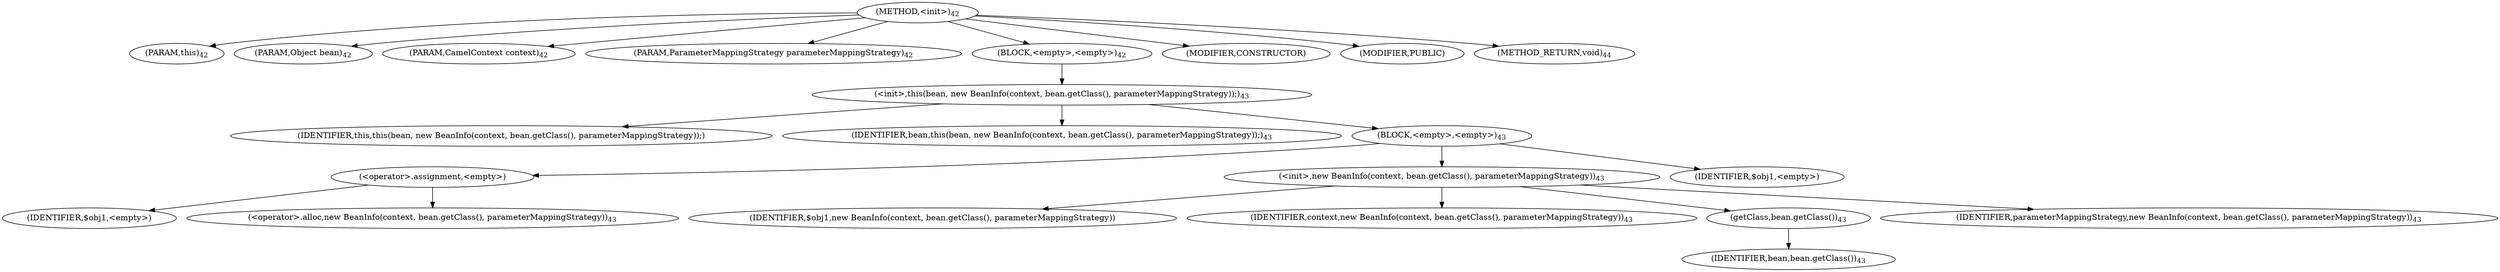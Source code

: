 digraph "&lt;init&gt;" {  
"79" [label = <(METHOD,&lt;init&gt;)<SUB>42</SUB>> ]
"10" [label = <(PARAM,this)<SUB>42</SUB>> ]
"80" [label = <(PARAM,Object bean)<SUB>42</SUB>> ]
"81" [label = <(PARAM,CamelContext context)<SUB>42</SUB>> ]
"82" [label = <(PARAM,ParameterMappingStrategy parameterMappingStrategy)<SUB>42</SUB>> ]
"83" [label = <(BLOCK,&lt;empty&gt;,&lt;empty&gt;)<SUB>42</SUB>> ]
"84" [label = <(&lt;init&gt;,this(bean, new BeanInfo(context, bean.getClass(), parameterMappingStrategy));)<SUB>43</SUB>> ]
"9" [label = <(IDENTIFIER,this,this(bean, new BeanInfo(context, bean.getClass(), parameterMappingStrategy));)> ]
"85" [label = <(IDENTIFIER,bean,this(bean, new BeanInfo(context, bean.getClass(), parameterMappingStrategy));)<SUB>43</SUB>> ]
"86" [label = <(BLOCK,&lt;empty&gt;,&lt;empty&gt;)<SUB>43</SUB>> ]
"87" [label = <(&lt;operator&gt;.assignment,&lt;empty&gt;)> ]
"88" [label = <(IDENTIFIER,$obj1,&lt;empty&gt;)> ]
"89" [label = <(&lt;operator&gt;.alloc,new BeanInfo(context, bean.getClass(), parameterMappingStrategy))<SUB>43</SUB>> ]
"90" [label = <(&lt;init&gt;,new BeanInfo(context, bean.getClass(), parameterMappingStrategy))<SUB>43</SUB>> ]
"91" [label = <(IDENTIFIER,$obj1,new BeanInfo(context, bean.getClass(), parameterMappingStrategy))> ]
"92" [label = <(IDENTIFIER,context,new BeanInfo(context, bean.getClass(), parameterMappingStrategy))<SUB>43</SUB>> ]
"93" [label = <(getClass,bean.getClass())<SUB>43</SUB>> ]
"94" [label = <(IDENTIFIER,bean,bean.getClass())<SUB>43</SUB>> ]
"95" [label = <(IDENTIFIER,parameterMappingStrategy,new BeanInfo(context, bean.getClass(), parameterMappingStrategy))<SUB>43</SUB>> ]
"96" [label = <(IDENTIFIER,$obj1,&lt;empty&gt;)> ]
"97" [label = <(MODIFIER,CONSTRUCTOR)> ]
"98" [label = <(MODIFIER,PUBLIC)> ]
"99" [label = <(METHOD_RETURN,void)<SUB>44</SUB>> ]
  "79" -> "10" 
  "79" -> "80" 
  "79" -> "81" 
  "79" -> "82" 
  "79" -> "83" 
  "79" -> "97" 
  "79" -> "98" 
  "79" -> "99" 
  "83" -> "84" 
  "84" -> "9" 
  "84" -> "85" 
  "84" -> "86" 
  "86" -> "87" 
  "86" -> "90" 
  "86" -> "96" 
  "87" -> "88" 
  "87" -> "89" 
  "90" -> "91" 
  "90" -> "92" 
  "90" -> "93" 
  "90" -> "95" 
  "93" -> "94" 
}
